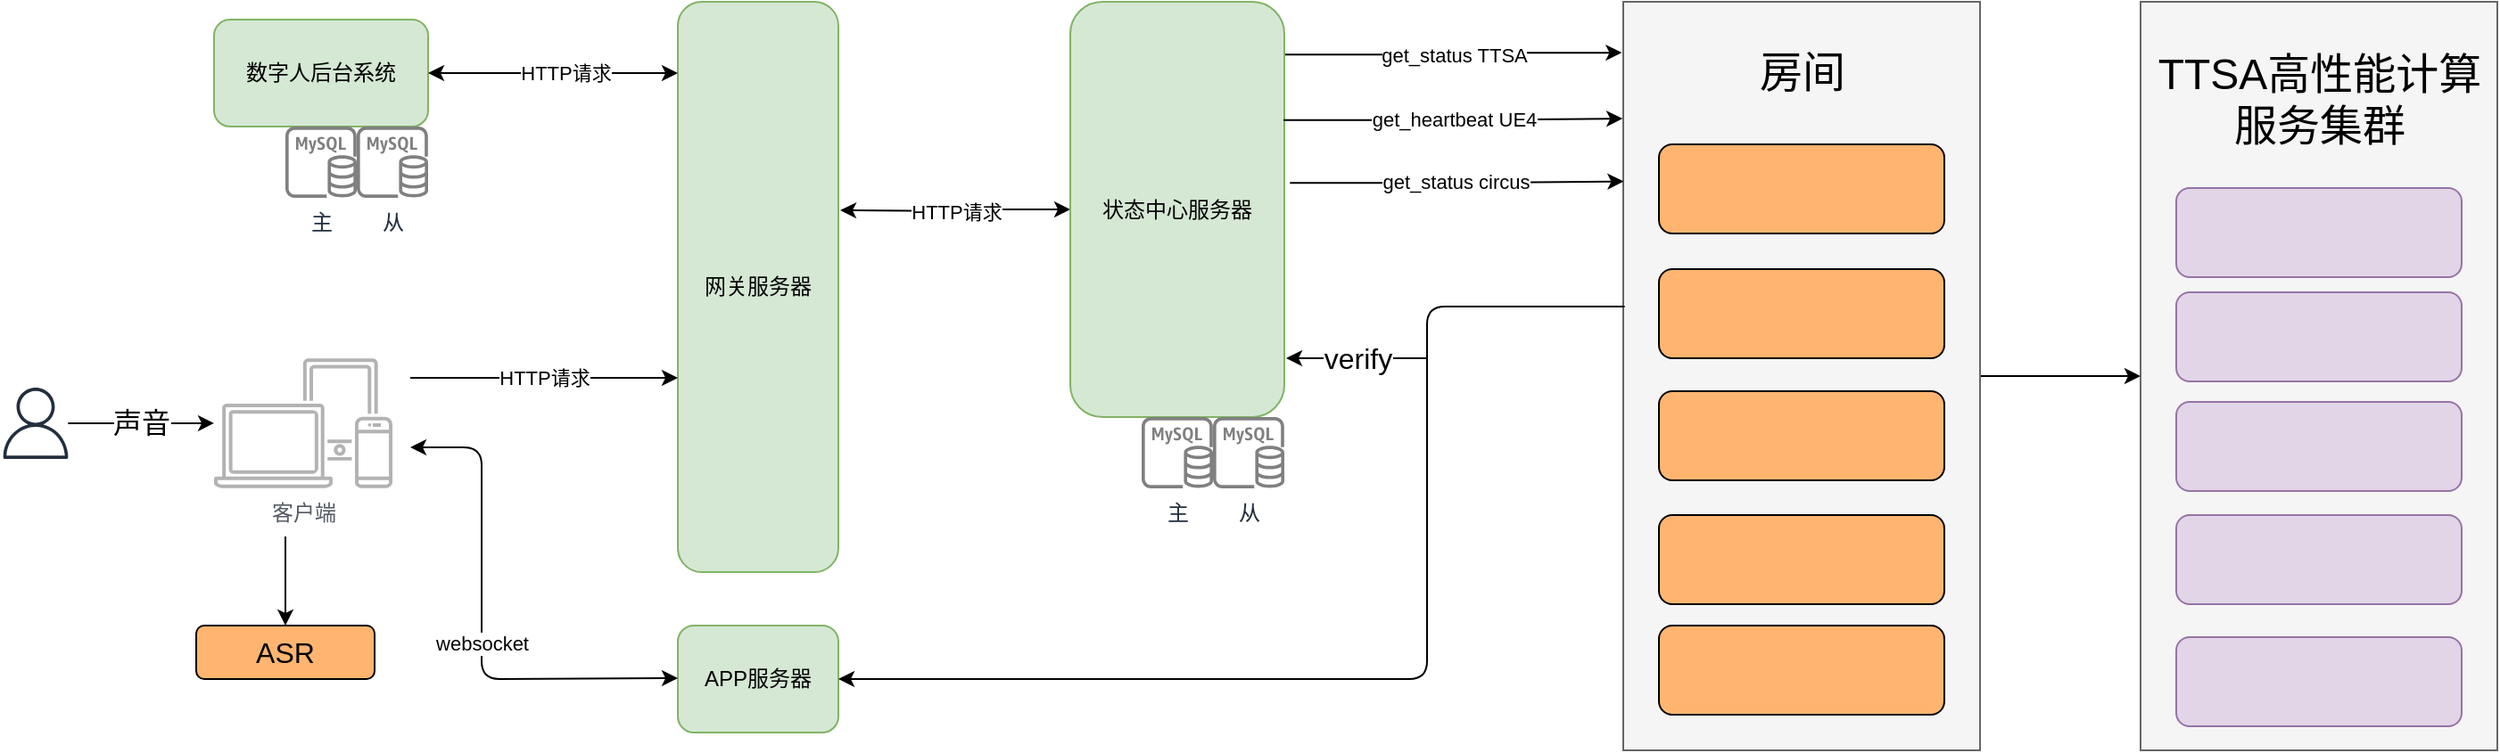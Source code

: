 <mxfile version="12.8.8" type="github" pages="3">
  <diagram id="ZZfOL2nvoQY2b5dwmiEl" name="online">
    <mxGraphModel dx="2610" dy="903" grid="1" gridSize="10" guides="1" tooltips="1" connect="1" arrows="1" fold="1" page="1" pageScale="1" pageWidth="827" pageHeight="1169" math="0" shadow="0">
      <root>
        <mxCell id="0" />
        <mxCell id="1" parent="0" />
        <mxCell id="4Vz98ylFdLMkffaRlwxe-6" value="客户端" style="outlineConnect=0;gradientColor=none;fontColor=#545B64;strokeColor=none;fillColor=#B3B3B3;dashed=0;verticalLabelPosition=bottom;verticalAlign=top;align=center;html=1;fontSize=12;fontStyle=0;aspect=fixed;shape=mxgraph.aws4.illustration_devices;pointerEvents=1" vertex="1" parent="1">
          <mxGeometry x="80" y="200" width="100" height="73" as="geometry" />
        </mxCell>
        <mxCell id="4Vz98ylFdLMkffaRlwxe-23" value="HTTP请求" style="edgeStyle=orthogonalEdgeStyle;rounded=0;orthogonalLoop=1;jettySize=auto;html=1;startArrow=classic;startFill=1;" edge="1" parent="1" target="4Vz98ylFdLMkffaRlwxe-14">
          <mxGeometry relative="1" as="geometry">
            <mxPoint x="431" y="117" as="sourcePoint" />
          </mxGeometry>
        </mxCell>
        <mxCell id="4Vz98ylFdLMkffaRlwxe-9" value="网关服务器" style="rounded=1;whiteSpace=wrap;html=1;fillColor=#d5e8d4;strokeColor=#82b366;" vertex="1" parent="1">
          <mxGeometry x="340" width="90" height="320" as="geometry" />
        </mxCell>
        <mxCell id="4Vz98ylFdLMkffaRlwxe-10" value="数字人后台系统" style="rounded=1;whiteSpace=wrap;html=1;fillColor=#d5e8d4;strokeColor=#82b366;" vertex="1" parent="1">
          <mxGeometry x="80" y="10" width="120" height="60" as="geometry" />
        </mxCell>
        <mxCell id="4Vz98ylFdLMkffaRlwxe-13" value="APP服务器" style="rounded=1;whiteSpace=wrap;html=1;fillColor=#d5e8d4;strokeColor=#82b366;" vertex="1" parent="1">
          <mxGeometry x="340" y="350" width="90" height="60" as="geometry" />
        </mxCell>
        <mxCell id="4Vz98ylFdLMkffaRlwxe-41" value="get_status TTSA" style="edgeStyle=orthogonalEdgeStyle;rounded=0;orthogonalLoop=1;jettySize=auto;html=1;exitX=1;exitY=0.127;exitDx=0;exitDy=0;entryX=-0.004;entryY=0.068;entryDx=0;entryDy=0;entryPerimeter=0;startArrow=none;startFill=0;endArrow=classic;endFill=1;exitPerimeter=0;" edge="1" parent="1" source="4Vz98ylFdLMkffaRlwxe-14" target="4Vz98ylFdLMkffaRlwxe-16">
          <mxGeometry relative="1" as="geometry" />
        </mxCell>
        <mxCell id="4Vz98ylFdLMkffaRlwxe-14" value="状态中心服务器" style="rounded=1;whiteSpace=wrap;html=1;fillColor=#d5e8d4;strokeColor=#82b366;" vertex="1" parent="1">
          <mxGeometry x="560" width="120" height="233" as="geometry" />
        </mxCell>
        <mxCell id="4Vz98ylFdLMkffaRlwxe-69" style="edgeStyle=orthogonalEdgeStyle;rounded=0;orthogonalLoop=1;jettySize=auto;html=1;exitX=1;exitY=0.5;exitDx=0;exitDy=0;entryX=0;entryY=0.5;entryDx=0;entryDy=0;startArrow=none;startFill=0;endArrow=classic;endFill=1;fontSize=24;" edge="1" parent="1" source="4Vz98ylFdLMkffaRlwxe-16" target="4Vz98ylFdLMkffaRlwxe-60">
          <mxGeometry relative="1" as="geometry" />
        </mxCell>
        <mxCell id="4Vz98ylFdLMkffaRlwxe-16" value="" style="rounded=0;whiteSpace=wrap;html=1;fillColor=#f5f5f5;strokeColor=#666666;fontColor=#333333;" vertex="1" parent="1">
          <mxGeometry x="870" width="200" height="420" as="geometry" />
        </mxCell>
        <mxCell id="4Vz98ylFdLMkffaRlwxe-21" value="HTTP请求" style="endArrow=classic;html=1;entryX=0;entryY=0.5;entryDx=0;entryDy=0;" edge="1" parent="1">
          <mxGeometry width="50" height="50" relative="1" as="geometry">
            <mxPoint x="190" y="211" as="sourcePoint" />
            <mxPoint x="340" y="211" as="targetPoint" />
          </mxGeometry>
        </mxCell>
        <mxCell id="4Vz98ylFdLMkffaRlwxe-24" value="主" style="outlineConnect=0;fontColor=#232F3E;gradientColor=none;fillColor=#808080;strokeColor=none;dashed=0;verticalLabelPosition=bottom;verticalAlign=top;align=center;html=1;fontSize=12;fontStyle=0;aspect=fixed;pointerEvents=1;shape=mxgraph.aws4.rds_mysql_instance;" vertex="1" parent="1">
          <mxGeometry x="600" y="233" width="40" height="40" as="geometry" />
        </mxCell>
        <mxCell id="4Vz98ylFdLMkffaRlwxe-25" value="从" style="outlineConnect=0;fontColor=#232F3E;gradientColor=none;fillColor=#808080;strokeColor=none;dashed=0;verticalLabelPosition=bottom;verticalAlign=top;align=center;html=1;fontSize=12;fontStyle=0;aspect=fixed;pointerEvents=1;shape=mxgraph.aws4.rds_mysql_instance;" vertex="1" parent="1">
          <mxGeometry x="640" y="233" width="40" height="40" as="geometry" />
        </mxCell>
        <mxCell id="4Vz98ylFdLMkffaRlwxe-35" value="主" style="outlineConnect=0;fontColor=#232F3E;gradientColor=none;fillColor=#808080;strokeColor=none;dashed=0;verticalLabelPosition=bottom;verticalAlign=top;align=center;html=1;fontSize=12;fontStyle=0;aspect=fixed;pointerEvents=1;shape=mxgraph.aws4.rds_mysql_instance;" vertex="1" parent="1">
          <mxGeometry x="120" y="70" width="40" height="40" as="geometry" />
        </mxCell>
        <mxCell id="4Vz98ylFdLMkffaRlwxe-36" value="从" style="outlineConnect=0;fontColor=#232F3E;gradientColor=none;fillColor=#808080;strokeColor=none;dashed=0;verticalLabelPosition=bottom;verticalAlign=top;align=center;html=1;fontSize=12;fontStyle=0;aspect=fixed;pointerEvents=1;shape=mxgraph.aws4.rds_mysql_instance;" vertex="1" parent="1">
          <mxGeometry x="160" y="70" width="40" height="40" as="geometry" />
        </mxCell>
        <mxCell id="4Vz98ylFdLMkffaRlwxe-38" value="HTTP请求" style="edgeStyle=orthogonalEdgeStyle;rounded=0;orthogonalLoop=1;jettySize=auto;html=1;exitX=1;exitY=0.5;exitDx=0;exitDy=0;startArrow=classic;startFill=1;" edge="1" parent="1" source="4Vz98ylFdLMkffaRlwxe-10">
          <mxGeometry x="0.113" relative="1" as="geometry">
            <mxPoint x="470" y="220" as="sourcePoint" />
            <mxPoint x="340" y="40" as="targetPoint" />
            <mxPoint as="offset" />
          </mxGeometry>
        </mxCell>
        <mxCell id="4Vz98ylFdLMkffaRlwxe-42" value="get_heartbeat UE4" style="edgeStyle=orthogonalEdgeStyle;rounded=0;orthogonalLoop=1;jettySize=auto;html=1;exitX=0.996;exitY=0.285;exitDx=0;exitDy=0;entryX=-0.002;entryY=0.156;entryDx=0;entryDy=0;entryPerimeter=0;startArrow=none;startFill=0;endArrow=classic;endFill=1;exitPerimeter=0;" edge="1" parent="1" source="4Vz98ylFdLMkffaRlwxe-14" target="4Vz98ylFdLMkffaRlwxe-16">
          <mxGeometry relative="1" as="geometry">
            <mxPoint x="690" y="39.591" as="sourcePoint" />
            <mxPoint x="879.2" y="38.56" as="targetPoint" />
          </mxGeometry>
        </mxCell>
        <mxCell id="4Vz98ylFdLMkffaRlwxe-43" value="get_status circus" style="edgeStyle=orthogonalEdgeStyle;rounded=0;orthogonalLoop=1;jettySize=auto;html=1;exitX=1.026;exitY=0.436;exitDx=0;exitDy=0;entryX=0.001;entryY=0.24;entryDx=0;entryDy=0;entryPerimeter=0;startArrow=none;startFill=0;endArrow=classic;endFill=1;exitPerimeter=0;" edge="1" parent="1" source="4Vz98ylFdLMkffaRlwxe-14" target="4Vz98ylFdLMkffaRlwxe-16">
          <mxGeometry relative="1" as="geometry">
            <mxPoint x="689.52" y="76.405" as="sourcePoint" />
            <mxPoint x="879.6" y="75.52" as="targetPoint" />
          </mxGeometry>
        </mxCell>
        <mxCell id="4Vz98ylFdLMkffaRlwxe-46" value="websocket" style="endArrow=classic;html=1;entryX=0;entryY=0.5;entryDx=0;entryDy=0;startArrow=classic;startFill=1;" edge="1" parent="1">
          <mxGeometry x="0.068" width="50" height="50" relative="1" as="geometry">
            <mxPoint x="190" y="250" as="sourcePoint" />
            <mxPoint x="340" y="379.5" as="targetPoint" />
            <Array as="points">
              <mxPoint x="230" y="250" />
              <mxPoint x="230" y="380" />
            </Array>
            <mxPoint as="offset" />
          </mxGeometry>
        </mxCell>
        <mxCell id="4Vz98ylFdLMkffaRlwxe-47" value="" style="rounded=1;whiteSpace=wrap;html=1;fillColor=#FFB570;" vertex="1" parent="1">
          <mxGeometry x="890" y="80" width="160" height="50" as="geometry" />
        </mxCell>
        <mxCell id="4Vz98ylFdLMkffaRlwxe-49" value="" style="rounded=1;whiteSpace=wrap;html=1;fillColor=#FFB570;" vertex="1" parent="1">
          <mxGeometry x="890" y="150" width="160" height="50" as="geometry" />
        </mxCell>
        <mxCell id="4Vz98ylFdLMkffaRlwxe-50" value="" style="rounded=1;whiteSpace=wrap;html=1;fillColor=#FFB570;" vertex="1" parent="1">
          <mxGeometry x="890" y="218.5" width="160" height="50" as="geometry" />
        </mxCell>
        <mxCell id="4Vz98ylFdLMkffaRlwxe-51" value="" style="rounded=1;whiteSpace=wrap;html=1;fillColor=#FFB570;" vertex="1" parent="1">
          <mxGeometry x="890" y="288" width="160" height="50" as="geometry" />
        </mxCell>
        <mxCell id="4Vz98ylFdLMkffaRlwxe-55" value="声音" style="edgeStyle=orthogonalEdgeStyle;rounded=0;orthogonalLoop=1;jettySize=auto;html=1;startArrow=none;startFill=0;endArrow=classic;endFill=1;fontSize=16;" edge="1" parent="1" source="4Vz98ylFdLMkffaRlwxe-54" target="4Vz98ylFdLMkffaRlwxe-6">
          <mxGeometry relative="1" as="geometry">
            <mxPoint x="20" y="241.5" as="targetPoint" />
          </mxGeometry>
        </mxCell>
        <mxCell id="4Vz98ylFdLMkffaRlwxe-54" value="" style="outlineConnect=0;fontColor=#232F3E;gradientColor=none;fillColor=#232F3E;strokeColor=none;dashed=0;verticalLabelPosition=bottom;verticalAlign=top;align=center;html=1;fontSize=12;fontStyle=0;aspect=fixed;pointerEvents=1;shape=mxgraph.aws4.user;" vertex="1" parent="1">
          <mxGeometry x="-40" y="216.5" width="40" height="40" as="geometry" />
        </mxCell>
        <mxCell id="4Vz98ylFdLMkffaRlwxe-57" value="ASR" style="rounded=1;whiteSpace=wrap;html=1;fillColor=#FFB570;fontSize=16;" vertex="1" parent="1">
          <mxGeometry x="70" y="350" width="100" height="30" as="geometry" />
        </mxCell>
        <mxCell id="4Vz98ylFdLMkffaRlwxe-58" value="" style="endArrow=classic;html=1;fontSize=16;" edge="1" parent="1" target="4Vz98ylFdLMkffaRlwxe-57">
          <mxGeometry width="50" height="50" relative="1" as="geometry">
            <mxPoint x="120" y="300" as="sourcePoint" />
            <mxPoint x="150" y="280" as="targetPoint" />
          </mxGeometry>
        </mxCell>
        <mxCell id="4Vz98ylFdLMkffaRlwxe-60" value="" style="rounded=0;whiteSpace=wrap;html=1;fillColor=#f5f5f5;strokeColor=#666666;fontColor=#333333;" vertex="1" parent="1">
          <mxGeometry x="1160" width="200" height="420" as="geometry" />
        </mxCell>
        <mxCell id="4Vz98ylFdLMkffaRlwxe-61" value="" style="rounded=1;whiteSpace=wrap;html=1;fillColor=#e1d5e7;strokeColor=#9673a6;" vertex="1" parent="1">
          <mxGeometry x="1180" y="104.5" width="160" height="50" as="geometry" />
        </mxCell>
        <mxCell id="4Vz98ylFdLMkffaRlwxe-62" value="" style="rounded=1;whiteSpace=wrap;html=1;fillColor=#e1d5e7;strokeColor=#9673a6;" vertex="1" parent="1">
          <mxGeometry x="1180" y="163" width="160" height="50" as="geometry" />
        </mxCell>
        <mxCell id="4Vz98ylFdLMkffaRlwxe-63" value="" style="rounded=1;whiteSpace=wrap;html=1;fillColor=#e1d5e7;strokeColor=#9673a6;" vertex="1" parent="1">
          <mxGeometry x="1180" y="224.5" width="160" height="50" as="geometry" />
        </mxCell>
        <mxCell id="4Vz98ylFdLMkffaRlwxe-64" value="" style="rounded=1;whiteSpace=wrap;html=1;fillColor=#e1d5e7;strokeColor=#9673a6;" vertex="1" parent="1">
          <mxGeometry x="1180" y="288" width="160" height="50" as="geometry" />
        </mxCell>
        <mxCell id="4Vz98ylFdLMkffaRlwxe-65" value="" style="rounded=1;whiteSpace=wrap;html=1;fillColor=#e1d5e7;strokeColor=#9673a6;" vertex="1" parent="1">
          <mxGeometry x="1180" y="356.5" width="160" height="50" as="geometry" />
        </mxCell>
        <mxCell id="4Vz98ylFdLMkffaRlwxe-66" value="TTSA高性能计算&lt;br style=&quot;font-size: 24px;&quot;&gt;服务集群" style="text;html=1;align=center;verticalAlign=middle;resizable=0;points=[];autosize=1;fontSize=24;" vertex="1" parent="1">
          <mxGeometry x="1160" y="25" width="200" height="60" as="geometry" />
        </mxCell>
        <mxCell id="4Vz98ylFdLMkffaRlwxe-67" value="" style="rounded=1;whiteSpace=wrap;html=1;fillColor=#FFB570;" vertex="1" parent="1">
          <mxGeometry x="890" y="350" width="160" height="50" as="geometry" />
        </mxCell>
        <mxCell id="4Vz98ylFdLMkffaRlwxe-68" value="房间" style="text;html=1;align=center;verticalAlign=middle;resizable=0;points=[];autosize=1;fontSize=24;" vertex="1" parent="1">
          <mxGeometry x="940" y="25" width="60" height="30" as="geometry" />
        </mxCell>
        <mxCell id="53_673JnVG5SLd3sv-ck-2" value="" style="endArrow=classic;html=1;fontSize=16;exitX=0.004;exitY=0.407;exitDx=0;exitDy=0;entryX=1;entryY=0.5;entryDx=0;entryDy=0;exitPerimeter=0;" edge="1" parent="1" source="4Vz98ylFdLMkffaRlwxe-16" target="4Vz98ylFdLMkffaRlwxe-13">
          <mxGeometry x="-0.659" y="29" width="50" height="50" relative="1" as="geometry">
            <mxPoint x="670" y="400" as="sourcePoint" />
            <mxPoint x="720" y="350" as="targetPoint" />
            <Array as="points">
              <mxPoint x="760" y="171" />
              <mxPoint x="760" y="380" />
            </Array>
            <mxPoint x="-29" y="29" as="offset" />
          </mxGeometry>
        </mxCell>
        <mxCell id="53_673JnVG5SLd3sv-ck-4" value="verify" style="endArrow=classic;html=1;fontSize=16;" edge="1" parent="1">
          <mxGeometry width="50" height="50" relative="1" as="geometry">
            <mxPoint x="760" y="200" as="sourcePoint" />
            <mxPoint x="681" y="200" as="targetPoint" />
          </mxGeometry>
        </mxCell>
      </root>
    </mxGraphModel>
  </diagram>
  <diagram id="pBD8xxHZ80Yj11XZRZdg" name="simple">
    <mxGraphModel dx="861" dy="436" grid="1" gridSize="10" guides="1" tooltips="1" connect="1" arrows="1" fold="1" page="1" pageScale="1" pageWidth="827" pageHeight="1169" math="0" shadow="0">
      <root>
        <mxCell id="JzHeAZ-cEstTRaLk0z5c-0" />
        <mxCell id="JzHeAZ-cEstTRaLk0z5c-1" parent="JzHeAZ-cEstTRaLk0z5c-0" />
        <mxCell id="JzHeAZ-cEstTRaLk0z5c-7" value="" style="rounded=1;whiteSpace=wrap;html=1;strokeColor=#666666;fillColor=#f5f5f5;fontSize=16;fontColor=#333333;" vertex="1" parent="JzHeAZ-cEstTRaLk0z5c-1">
          <mxGeometry x="150" y="200" width="210" height="135" as="geometry" />
        </mxCell>
        <mxCell id="JzHeAZ-cEstTRaLk0z5c-2" value="高性能计算服务集群" style="rounded=1;whiteSpace=wrap;html=1;strokeColor=#82b366;fillColor=#d5e8d4;fontSize=16;" vertex="1" parent="JzHeAZ-cEstTRaLk0z5c-1">
          <mxGeometry x="159" y="210" width="170" height="40" as="geometry" />
        </mxCell>
        <mxCell id="JzHeAZ-cEstTRaLk0z5c-3" value="&lt;font style=&quot;font-size: 16px&quot;&gt;高性能渲染服务集群&lt;/font&gt;" style="rounded=1;whiteSpace=wrap;html=1;strokeColor=#82b366;fillColor=#d5e8d4;fontSize=24;" vertex="1" parent="JzHeAZ-cEstTRaLk0z5c-1">
          <mxGeometry x="159" y="270" width="170" height="40" as="geometry" />
        </mxCell>
        <mxCell id="JzHeAZ-cEstTRaLk0z5c-4" value="" style="shape=image;verticalLabelPosition=bottom;labelBackgroundColor=#ffffff;verticalAlign=top;aspect=fixed;imageAspect=0;image=https://timgsa.baidu.com/timg?image&amp;quality=80&amp;size=b9999_10000&amp;sec=1585719255448&amp;di=b3ba3cd7c0157ffcaa3e572b7d18af43&amp;imgtype=0&amp;src=http%3A%2F%2Fwww.uml.org.cn%2Fitnews%2Fimages%2F201312240802.jpg;" vertex="1" parent="JzHeAZ-cEstTRaLk0z5c-1">
          <mxGeometry x="700" y="120.0" width="260" height="170.04" as="geometry" />
        </mxCell>
        <mxCell id="JzHeAZ-cEstTRaLk0z5c-5" value="" style="rounded=1;whiteSpace=wrap;html=1;strokeColor=#666666;fillColor=#f5f5f5;fontSize=16;fontColor=#333333;" vertex="1" parent="JzHeAZ-cEstTRaLk0z5c-1">
          <mxGeometry x="150" y="30" width="440" height="60" as="geometry" />
        </mxCell>
        <mxCell id="JzHeAZ-cEstTRaLk0z5c-6" value="" style="rounded=1;whiteSpace=wrap;html=1;strokeColor=#666666;fillColor=#f5f5f5;fontSize=16;fontColor=#333333;" vertex="1" parent="JzHeAZ-cEstTRaLk0z5c-1">
          <mxGeometry x="150" y="100" width="440" height="90" as="geometry" />
        </mxCell>
        <mxCell id="uF9LIEViom9EGN5nXzZO-0" value="&lt;div style=&quot;text-align: left&quot;&gt;&lt;span&gt;cirrus&lt;/span&gt;&lt;/div&gt;&lt;div style=&quot;text-align: left&quot;&gt;&lt;span&gt;webrtc_proxy：实时视频流代理&lt;/span&gt;&lt;/div&gt;&lt;div style=&quot;text-align: left&quot;&gt;&lt;span&gt;ue4: 渲染器&lt;/span&gt;&lt;/div&gt;&lt;div style=&quot;text-align: left&quot;&gt;&lt;span&gt;ttsa_backend DLwrapper&lt;/span&gt;&lt;/div&gt;&lt;div style=&quot;text-align: left&quot;&gt;&lt;span&gt;&lt;br&gt;&lt;/span&gt;&lt;/div&gt;" style="text;html=1;align=center;verticalAlign=middle;resizable=0;points=[];autosize=1;fontSize=32;" vertex="1" parent="JzHeAZ-cEstTRaLk0z5c-1">
          <mxGeometry x="720" y="370" width="460" height="190" as="geometry" />
        </mxCell>
        <mxCell id="uF9LIEViom9EGN5nXzZO-1" value="app服务器" style="rounded=1;whiteSpace=wrap;html=1;strokeColor=#B3B3B3;fillColor=#B3B3B3;gradientColor=none;fontSize=16;" vertex="1" parent="JzHeAZ-cEstTRaLk0z5c-1">
          <mxGeometry x="170" y="120" width="110" height="30" as="geometry" />
        </mxCell>
        <mxCell id="uF9LIEViom9EGN5nXzZO-2" value="网关服务器" style="rounded=1;whiteSpace=wrap;html=1;strokeColor=#B3B3B3;fillColor=#B3B3B3;gradientColor=none;fontSize=16;" vertex="1" parent="JzHeAZ-cEstTRaLk0z5c-1">
          <mxGeometry x="304" y="120" width="110" height="30" as="geometry" />
        </mxCell>
        <mxCell id="uF9LIEViom9EGN5nXzZO-3" value="状态服务器" style="rounded=1;whiteSpace=wrap;html=1;strokeColor=#B3B3B3;fillColor=#B3B3B3;gradientColor=none;fontSize=16;" vertex="1" parent="JzHeAZ-cEstTRaLk0z5c-1">
          <mxGeometry x="450" y="120" width="110" height="30" as="geometry" />
        </mxCell>
        <mxCell id="uF9LIEViom9EGN5nXzZO-4" value="管理后台" style="rounded=1;whiteSpace=wrap;html=1;strokeColor=#B3B3B3;fillColor=#B3B3B3;gradientColor=none;fontSize=16;" vertex="1" parent="JzHeAZ-cEstTRaLk0z5c-1">
          <mxGeometry x="380" y="45" width="110" height="30" as="geometry" />
        </mxCell>
        <mxCell id="uF9LIEViom9EGN5nXzZO-5" value="APP客户端" style="rounded=1;whiteSpace=wrap;html=1;strokeColor=#B3B3B3;fillColor=#B3B3B3;gradientColor=none;fontSize=16;" vertex="1" parent="JzHeAZ-cEstTRaLk0z5c-1">
          <mxGeometry x="240" y="45" width="110" height="30" as="geometry" />
        </mxCell>
        <mxCell id="uF9LIEViom9EGN5nXzZO-8" value="" style="rounded=1;whiteSpace=wrap;html=1;strokeColor=#666666;fillColor=#f5f5f5;fontSize=16;fontColor=#333333;" vertex="1" parent="JzHeAZ-cEstTRaLk0z5c-1">
          <mxGeometry x="380" y="200" width="210" height="135" as="geometry" />
        </mxCell>
        <mxCell id="uF9LIEViom9EGN5nXzZO-10" value="高可用存储数据库" style="rounded=1;whiteSpace=wrap;html=1;strokeColor=#6c8ebf;fillColor=#dae8fc;fontSize=16;" vertex="1" parent="JzHeAZ-cEstTRaLk0z5c-1">
          <mxGeometry x="390" y="220" width="170" height="40" as="geometry" />
        </mxCell>
      </root>
    </mxGraphModel>
  </diagram>
  <diagram id="RWFLMk0-GOjGBtrBLphw" name="offline">
    <mxGraphModel dx="2295" dy="744" grid="1" gridSize="10" guides="1" tooltips="1" connect="1" arrows="1" fold="1" page="1" pageScale="1" pageWidth="827" pageHeight="1169" math="0" shadow="0">
      <root>
        <mxCell id="qOZ7ukBPNNNySwporJ5e-0" />
        <mxCell id="qOZ7ukBPNNNySwporJ5e-1" value="main" parent="qOZ7ukBPNNNySwporJ5e-0" />
        <mxCell id="qOZ7ukBPNNNySwporJ5e-2" value="客户端" style="outlineConnect=0;gradientColor=none;fontColor=#545B64;strokeColor=none;fillColor=#B3B3B3;dashed=0;verticalLabelPosition=bottom;verticalAlign=top;align=center;html=1;fontSize=12;fontStyle=0;aspect=fixed;shape=mxgraph.aws4.illustration_devices;pointerEvents=1" vertex="1" parent="qOZ7ukBPNNNySwporJ5e-1">
          <mxGeometry x="80" y="200" width="100" height="73" as="geometry" />
        </mxCell>
        <mxCell id="qOZ7ukBPNNNySwporJ5e-3" value="HTTP请求" style="edgeStyle=orthogonalEdgeStyle;rounded=0;orthogonalLoop=1;jettySize=auto;html=1;startArrow=classic;startFill=1;exitX=1.011;exitY=0.484;exitDx=0;exitDy=0;exitPerimeter=0;" edge="1" parent="qOZ7ukBPNNNySwporJ5e-1" target="qOZ7ukBPNNNySwporJ5e-8" source="qOZ7ukBPNNNySwporJ5e-4">
          <mxGeometry relative="1" as="geometry">
            <mxPoint x="431" y="117.0" as="sourcePoint" />
          </mxGeometry>
        </mxCell>
        <mxCell id="qOZ7ukBPNNNySwporJ5e-4" value="网关服务器" style="rounded=1;whiteSpace=wrap;html=1;fillColor=#d5e8d4;strokeColor=#82b366;fontStyle=1;fontSize=16;" vertex="1" parent="qOZ7ukBPNNNySwporJ5e-1">
          <mxGeometry x="320" width="110" height="320" as="geometry" />
        </mxCell>
        <mxCell id="qOZ7ukBPNNNySwporJ5e-5" value="数字人后台系统" style="rounded=1;whiteSpace=wrap;html=1;fillColor=#d5e8d4;strokeColor=#82b366;verticalAlign=top;fontStyle=1;fontSize=16;" vertex="1" parent="qOZ7ukBPNNNySwporJ5e-1">
          <mxGeometry x="70" width="140" height="100" as="geometry" />
        </mxCell>
        <mxCell id="qOZ7ukBPNNNySwporJ5e-6" value="APP服务器" style="rounded=1;whiteSpace=wrap;html=1;fillColor=#d5e8d4;strokeColor=#82b366;fontStyle=1;fontSize=16;" vertex="1" parent="qOZ7ukBPNNNySwporJ5e-1">
          <mxGeometry x="320" y="350" width="110" height="60" as="geometry" />
        </mxCell>
        <mxCell id="qOZ7ukBPNNNySwporJ5e-7" value="get_status TTSA" style="edgeStyle=orthogonalEdgeStyle;rounded=0;orthogonalLoop=1;jettySize=auto;html=1;exitX=1;exitY=0.127;exitDx=0;exitDy=0;startArrow=none;startFill=0;endArrow=classic;endFill=1;exitPerimeter=0;" edge="1" parent="qOZ7ukBPNNNySwporJ5e-1" source="qOZ7ukBPNNNySwporJ5e-8">
          <mxGeometry relative="1" as="geometry">
            <mxPoint x="850" y="39" as="targetPoint" />
          </mxGeometry>
        </mxCell>
        <mxCell id="qOZ7ukBPNNNySwporJ5e-8" value="状态中心服务器" style="rounded=1;whiteSpace=wrap;html=1;fillColor=#d5e8d4;strokeColor=#82b366;fontStyle=1;fontSize=16;" vertex="1" parent="qOZ7ukBPNNNySwporJ5e-1">
          <mxGeometry x="530" width="140" height="310" as="geometry" />
        </mxCell>
        <mxCell id="qOZ7ukBPNNNySwporJ5e-9" style="edgeStyle=orthogonalEdgeStyle;rounded=0;orthogonalLoop=1;jettySize=auto;html=1;exitX=1;exitY=0.5;exitDx=0;exitDy=0;entryX=0;entryY=0.5;entryDx=0;entryDy=0;startArrow=none;startFill=0;endArrow=classic;endFill=1;fontSize=24;" edge="1" parent="qOZ7ukBPNNNySwporJ5e-1" source="qOZ7ukBPNNNySwporJ5e-10" target="qOZ7ukBPNNNySwporJ5e-28">
          <mxGeometry relative="1" as="geometry" />
        </mxCell>
        <mxCell id="qOZ7ukBPNNNySwporJ5e-10" value="" style="rounded=1;whiteSpace=wrap;html=1;fillColor=#f5f5f5;strokeColor=#000000;fontColor=#333333;" vertex="1" parent="qOZ7ukBPNNNySwporJ5e-1">
          <mxGeometry x="850" width="120" height="420" as="geometry" />
        </mxCell>
        <mxCell id="qOZ7ukBPNNNySwporJ5e-11" value="HTTP请求" style="endArrow=classic;html=1;" edge="1" parent="qOZ7ukBPNNNySwporJ5e-1">
          <mxGeometry width="50" height="50" relative="1" as="geometry">
            <mxPoint x="190" y="211" as="sourcePoint" />
            <mxPoint x="320" y="211" as="targetPoint" />
          </mxGeometry>
        </mxCell>
        <mxCell id="qOZ7ukBPNNNySwporJ5e-12" value="主" style="outlineConnect=0;fontColor=#232F3E;gradientColor=none;fillColor=#808080;strokeColor=none;dashed=0;verticalLabelPosition=bottom;verticalAlign=top;align=center;html=1;fontSize=12;fontStyle=0;aspect=fixed;pointerEvents=1;shape=mxgraph.aws4.rds_mysql_instance;" vertex="1" parent="qOZ7ukBPNNNySwporJ5e-1">
          <mxGeometry x="570" y="200" width="40" height="40" as="geometry" />
        </mxCell>
        <mxCell id="qOZ7ukBPNNNySwporJ5e-13" value="从" style="outlineConnect=0;fontColor=#232F3E;gradientColor=none;fillColor=#808080;strokeColor=none;dashed=0;verticalLabelPosition=bottom;verticalAlign=top;align=center;html=1;fontSize=12;fontStyle=0;aspect=fixed;pointerEvents=1;shape=mxgraph.aws4.rds_mysql_instance;" vertex="1" parent="qOZ7ukBPNNNySwporJ5e-1">
          <mxGeometry x="610" y="200" width="40" height="40" as="geometry" />
        </mxCell>
        <mxCell id="qOZ7ukBPNNNySwporJ5e-14" value="主" style="outlineConnect=0;fontColor=#232F3E;gradientColor=none;fillColor=#808080;strokeColor=none;dashed=0;verticalLabelPosition=bottom;verticalAlign=top;align=center;html=1;fontSize=12;fontStyle=0;aspect=fixed;pointerEvents=1;shape=mxgraph.aws4.rds_mysql_instance;" vertex="1" parent="qOZ7ukBPNNNySwporJ5e-1">
          <mxGeometry x="120" y="40" width="40" height="40" as="geometry" />
        </mxCell>
        <mxCell id="qOZ7ukBPNNNySwporJ5e-15" value="从" style="outlineConnect=0;fontColor=#232F3E;gradientColor=none;fillColor=#808080;strokeColor=none;dashed=0;verticalLabelPosition=bottom;verticalAlign=top;align=center;html=1;fontSize=12;fontStyle=0;aspect=fixed;pointerEvents=1;shape=mxgraph.aws4.rds_mysql_instance;" vertex="1" parent="qOZ7ukBPNNNySwporJ5e-1">
          <mxGeometry x="160" y="40" width="40" height="40" as="geometry" />
        </mxCell>
        <mxCell id="qOZ7ukBPNNNySwporJ5e-16" value="HTTP请求" style="edgeStyle=orthogonalEdgeStyle;rounded=0;orthogonalLoop=1;jettySize=auto;html=1;exitX=0.996;exitY=0.57;exitDx=0;exitDy=0;startArrow=classic;startFill=1;entryX=-0.021;entryY=0.175;entryDx=0;entryDy=0;entryPerimeter=0;exitPerimeter=0;" edge="1" parent="qOZ7ukBPNNNySwporJ5e-1" source="qOZ7ukBPNNNySwporJ5e-5" target="qOZ7ukBPNNNySwporJ5e-4">
          <mxGeometry x="0.113" relative="1" as="geometry">
            <mxPoint x="470" y="220" as="sourcePoint" />
            <mxPoint x="340" y="40.0" as="targetPoint" />
            <mxPoint as="offset" />
          </mxGeometry>
        </mxCell>
        <mxCell id="qOZ7ukBPNNNySwporJ5e-17" value="get_heartbeat UE4" style="edgeStyle=orthogonalEdgeStyle;rounded=0;orthogonalLoop=1;jettySize=auto;html=1;exitX=0.996;exitY=0.285;exitDx=0;exitDy=0;entryX=0.002;entryY=0.212;entryDx=0;entryDy=0;entryPerimeter=0;startArrow=none;startFill=0;endArrow=classic;endFill=1;exitPerimeter=0;" edge="1" parent="qOZ7ukBPNNNySwporJ5e-1" source="qOZ7ukBPNNNySwporJ5e-8" target="qOZ7ukBPNNNySwporJ5e-10">
          <mxGeometry relative="1" as="geometry">
            <mxPoint x="670" y="39.591" as="sourcePoint" />
            <mxPoint x="859.2" y="38.56" as="targetPoint" />
          </mxGeometry>
        </mxCell>
        <mxCell id="qOZ7ukBPNNNySwporJ5e-18" value="get_status circus" style="edgeStyle=orthogonalEdgeStyle;rounded=0;orthogonalLoop=1;jettySize=auto;html=1;entryX=0.006;entryY=0.322;entryDx=0;entryDy=0;entryPerimeter=0;startArrow=none;startFill=0;endArrow=classic;endFill=1;exitX=0.998;exitY=0.435;exitDx=0;exitDy=0;exitPerimeter=0;" edge="1" parent="qOZ7ukBPNNNySwporJ5e-1" source="qOZ7ukBPNNNySwporJ5e-8" target="qOZ7ukBPNNNySwporJ5e-10">
          <mxGeometry relative="1" as="geometry">
            <mxPoint x="669.52" y="76.405" as="sourcePoint" />
            <mxPoint x="859.6" y="75.52" as="targetPoint" />
          </mxGeometry>
        </mxCell>
        <mxCell id="qOZ7ukBPNNNySwporJ5e-19" value="websocket" style="endArrow=classic;html=1;startArrow=classic;startFill=1;" edge="1" parent="qOZ7ukBPNNNySwporJ5e-1">
          <mxGeometry x="0.068" width="50" height="50" relative="1" as="geometry">
            <mxPoint x="190" y="250" as="sourcePoint" />
            <mxPoint x="320" y="380" as="targetPoint" />
            <Array as="points">
              <mxPoint x="230" y="250" />
              <mxPoint x="230" y="380" />
            </Array>
            <mxPoint as="offset" />
          </mxGeometry>
        </mxCell>
        <mxCell id="qOZ7ukBPNNNySwporJ5e-20" value="" style="rounded=1;whiteSpace=wrap;html=1;fillColor=#FFB570;" vertex="1" parent="qOZ7ukBPNNNySwporJ5e-1">
          <mxGeometry x="870" y="80" width="80" height="50" as="geometry" />
        </mxCell>
        <mxCell id="qOZ7ukBPNNNySwporJ5e-21" value="" style="rounded=1;whiteSpace=wrap;html=1;fillColor=#FFB570;" vertex="1" parent="qOZ7ukBPNNNySwporJ5e-1">
          <mxGeometry x="870" y="150" width="80" height="50" as="geometry" />
        </mxCell>
        <mxCell id="qOZ7ukBPNNNySwporJ5e-22" value="" style="rounded=1;whiteSpace=wrap;html=1;fillColor=#FFB570;" vertex="1" parent="qOZ7ukBPNNNySwporJ5e-1">
          <mxGeometry x="870" y="218.5" width="80" height="50" as="geometry" />
        </mxCell>
        <mxCell id="qOZ7ukBPNNNySwporJ5e-23" value="" style="rounded=1;whiteSpace=wrap;html=1;fillColor=#FFB570;" vertex="1" parent="qOZ7ukBPNNNySwporJ5e-1">
          <mxGeometry x="870" y="288" width="80" height="50" as="geometry" />
        </mxCell>
        <mxCell id="qOZ7ukBPNNNySwporJ5e-24" value="声音" style="edgeStyle=orthogonalEdgeStyle;rounded=0;orthogonalLoop=1;jettySize=auto;html=1;startArrow=none;startFill=0;endArrow=classic;endFill=1;fontSize=16;" edge="1" parent="qOZ7ukBPNNNySwporJ5e-1" source="qOZ7ukBPNNNySwporJ5e-25" target="qOZ7ukBPNNNySwporJ5e-2">
          <mxGeometry relative="1" as="geometry">
            <mxPoint x="20" y="241.5" as="targetPoint" />
          </mxGeometry>
        </mxCell>
        <mxCell id="qOZ7ukBPNNNySwporJ5e-25" value="" style="outlineConnect=0;fontColor=#232F3E;gradientColor=none;fillColor=#232F3E;strokeColor=none;dashed=0;verticalLabelPosition=bottom;verticalAlign=top;align=center;html=1;fontSize=12;fontStyle=0;aspect=fixed;pointerEvents=1;shape=mxgraph.aws4.user;" vertex="1" parent="qOZ7ukBPNNNySwporJ5e-1">
          <mxGeometry x="-40" y="216.5" width="40" height="40" as="geometry" />
        </mxCell>
        <mxCell id="qOZ7ukBPNNNySwporJ5e-26" value="ASR" style="rounded=1;whiteSpace=wrap;html=1;fillColor=#FFB570;fontSize=16;" vertex="1" parent="qOZ7ukBPNNNySwporJ5e-1">
          <mxGeometry x="70" y="350" width="100" height="30" as="geometry" />
        </mxCell>
        <mxCell id="qOZ7ukBPNNNySwporJ5e-27" value="" style="endArrow=classic;html=1;fontSize=16;" edge="1" parent="qOZ7ukBPNNNySwporJ5e-1" target="qOZ7ukBPNNNySwporJ5e-26">
          <mxGeometry width="50" height="50" relative="1" as="geometry">
            <mxPoint x="120" y="300" as="sourcePoint" />
            <mxPoint x="150" y="280" as="targetPoint" />
          </mxGeometry>
        </mxCell>
        <mxCell id="qOZ7ukBPNNNySwporJ5e-28" value="" style="rounded=1;whiteSpace=wrap;html=1;fillColor=#f5f5f5;strokeColor=#666666;fontColor=#333333;" vertex="1" parent="qOZ7ukBPNNNySwporJ5e-1">
          <mxGeometry x="1060" width="200" height="420" as="geometry" />
        </mxCell>
        <mxCell id="qOZ7ukBPNNNySwporJ5e-29" value="" style="rounded=1;whiteSpace=wrap;html=1;fillColor=#e1d5e7;strokeColor=#9673a6;" vertex="1" parent="qOZ7ukBPNNNySwporJ5e-1">
          <mxGeometry x="1080" y="104.5" width="160" height="50" as="geometry" />
        </mxCell>
        <mxCell id="qOZ7ukBPNNNySwporJ5e-30" value="" style="rounded=1;whiteSpace=wrap;html=1;fillColor=#e1d5e7;strokeColor=#9673a6;" vertex="1" parent="qOZ7ukBPNNNySwporJ5e-1">
          <mxGeometry x="1080" y="163" width="160" height="50" as="geometry" />
        </mxCell>
        <mxCell id="qOZ7ukBPNNNySwporJ5e-31" value="" style="rounded=1;whiteSpace=wrap;html=1;fillColor=#e1d5e7;strokeColor=#9673a6;" vertex="1" parent="qOZ7ukBPNNNySwporJ5e-1">
          <mxGeometry x="1080" y="224.5" width="160" height="50" as="geometry" />
        </mxCell>
        <mxCell id="qOZ7ukBPNNNySwporJ5e-32" value="" style="rounded=1;whiteSpace=wrap;html=1;fillColor=#e1d5e7;strokeColor=#9673a6;" vertex="1" parent="qOZ7ukBPNNNySwporJ5e-1">
          <mxGeometry x="1080" y="288" width="160" height="50" as="geometry" />
        </mxCell>
        <mxCell id="qOZ7ukBPNNNySwporJ5e-33" value="" style="rounded=1;whiteSpace=wrap;html=1;fillColor=#e1d5e7;strokeColor=#9673a6;" vertex="1" parent="qOZ7ukBPNNNySwporJ5e-1">
          <mxGeometry x="1080" y="356.5" width="160" height="50" as="geometry" />
        </mxCell>
        <mxCell id="qOZ7ukBPNNNySwporJ5e-34" value="TTSA高性能计算&lt;br style=&quot;font-size: 16px;&quot;&gt;服务集群" style="text;html=1;align=center;verticalAlign=middle;resizable=0;points=[];autosize=1;fontSize=16;fontStyle=1" vertex="1" parent="qOZ7ukBPNNNySwporJ5e-1">
          <mxGeometry x="1080" y="20" width="140" height="40" as="geometry" />
        </mxCell>
        <mxCell id="qOZ7ukBPNNNySwporJ5e-35" value="" style="rounded=1;whiteSpace=wrap;html=1;fillColor=#FFB570;" vertex="1" parent="qOZ7ukBPNNNySwporJ5e-1">
          <mxGeometry x="870" y="350" width="80" height="50" as="geometry" />
        </mxCell>
        <mxCell id="qOZ7ukBPNNNySwporJ5e-36" value="房间" style="text;html=1;align=center;verticalAlign=middle;resizable=0;points=[];autosize=1;fontSize=16;fontStyle=1" vertex="1" parent="qOZ7ukBPNNNySwporJ5e-1">
          <mxGeometry x="885" y="30" width="50" height="20" as="geometry" />
        </mxCell>
        <mxCell id="qOZ7ukBPNNNySwporJ5e-37" value="" style="endArrow=classic;html=1;fontSize=16;exitX=0.008;exitY=0.908;exitDx=0;exitDy=0;entryX=1;entryY=0.5;entryDx=0;entryDy=0;exitPerimeter=0;" edge="1" parent="qOZ7ukBPNNNySwporJ5e-1" source="qOZ7ukBPNNNySwporJ5e-10" target="qOZ7ukBPNNNySwporJ5e-6">
          <mxGeometry x="-0.659" y="29" width="50" height="50" relative="1" as="geometry">
            <mxPoint x="670" y="400" as="sourcePoint" />
            <mxPoint x="720" y="350" as="targetPoint" />
            <Array as="points">
              <mxPoint x="760" y="380" />
            </Array>
            <mxPoint x="-29" y="29" as="offset" />
          </mxGeometry>
        </mxCell>
        <mxCell id="qOZ7ukBPNNNySwporJ5e-38" value="verify" style="endArrow=classic;html=1;fontSize=16;entryX=0.5;entryY=1;entryDx=0;entryDy=0;" edge="1" parent="qOZ7ukBPNNNySwporJ5e-1" target="qOZ7ukBPNNNySwporJ5e-8">
          <mxGeometry x="0.01" width="50" height="50" relative="1" as="geometry">
            <mxPoint x="600" y="380" as="sourcePoint" />
            <mxPoint x="661" y="260" as="targetPoint" />
            <mxPoint as="offset" />
          </mxGeometry>
        </mxCell>
        <mxCell id="8BITRThTWmgqPgNDoWik-0" value="dev" parent="qOZ7ukBPNNNySwporJ5e-0" />
        <mxCell id="8BITRThTWmgqPgNDoWik-1" value="Untitled Layer" parent="qOZ7ukBPNNNySwporJ5e-0" />
        <mxCell id="8BITRThTWmgqPgNDoWik-2" value="心跳检测" style="text;html=1;strokeColor=none;fillColor=none;align=center;verticalAlign=middle;whiteSpace=wrap;rounded=0;fontSize=16;fontStyle=1" vertex="1" parent="8BITRThTWmgqPgNDoWik-1">
          <mxGeometry x="720" y="170" width="80" height="20" as="geometry" />
        </mxCell>
        <mxCell id="8BITRThTWmgqPgNDoWik-3" value="" style="rounded=1;whiteSpace=wrap;html=1;strokeColor=none;fillColor=#f8cecc;fontSize=16;opacity=60;" vertex="1" parent="8BITRThTWmgqPgNDoWik-1">
          <mxGeometry x="700" y="10" width="120" height="150" as="geometry" />
        </mxCell>
      </root>
    </mxGraphModel>
  </diagram>
</mxfile>
